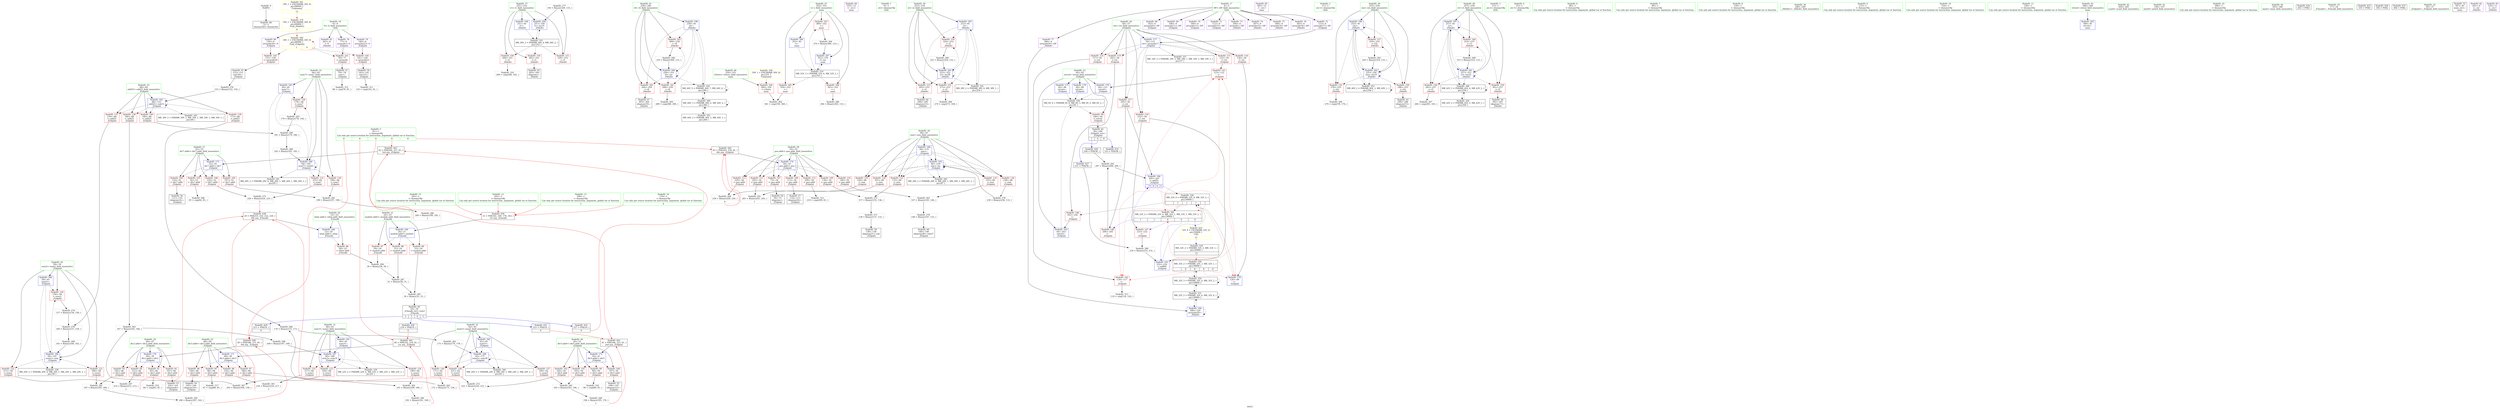digraph "SVFG" {
	label="SVFG";

	Node0x56145dee3b60 [shape=record,color=grey,label="{NodeID: 0\nNullPtr}"];
	Node0x56145dee3b60 -> Node0x56145defa470[style=solid];
	Node0x56145df41c90 [shape=record,color=black,label="{NodeID: 443\n42 = PHI(200, 227, 81, )\n3rd arg _Z2dpiiiii }"];
	Node0x56145df41c90 -> Node0x56145df01a50[style=solid];
	Node0x56145df0a080 [shape=record,color=grey,label="{NodeID: 277\n330 = Binary(329, 133, )\n}"];
	Node0x56145df0a080 -> Node0x56145defd560[style=solid];
	Node0x56145defcd40 [shape=record,color=blue,label="{NodeID: 194\n251\<--81\ni1\<--\n_Z4doItv\n}"];
	Node0x56145defcd40 -> Node0x56145df23e10[style=dashed];
	Node0x56145defa080 [shape=record,color=red,label="{NodeID: 111\n202\<--54\n\<--pos.addr\n_Z2dpiiiii\n}"];
	Node0x56145defa080 -> Node0x56145df0b580[style=solid];
	Node0x56145def8350 [shape=record,color=green,label="{NodeID: 28\n54\<--55\npos.addr\<--pos.addr_field_insensitive\n_Z2dpiiiii\n}"];
	Node0x56145def8350 -> Node0x56145def9d40[style=solid];
	Node0x56145def8350 -> Node0x56145def9e10[style=solid];
	Node0x56145def8350 -> Node0x56145def9ee0[style=solid];
	Node0x56145def8350 -> Node0x56145def9fb0[style=solid];
	Node0x56145def8350 -> Node0x56145defa080[style=solid];
	Node0x56145def8350 -> Node0x56145defa150[style=solid];
	Node0x56145def8350 -> Node0x56145defa220[style=solid];
	Node0x56145def8350 -> Node0x56145df01b20[style=solid];
	Node0x56145df0ca80 [shape=record,color=grey,label="{NodeID: 305\n289 = cmp(288, 290, )\n}"];
	Node0x56145deffeb0 [shape=record,color=red,label="{NodeID: 139\n173\<--68\n\<--add25\n_Z2dpiiiii\n}"];
	Node0x56145deffeb0 -> Node0x56145df0ab00[style=solid];
	Node0x56145defab20 [shape=record,color=black,label="{NodeID: 56\n111\<--110\nidxprom14\<--\n_Z2dpiiiii\n}"];
	Node0x56145df01570 [shape=record,color=red,label="{NodeID: 167\n369\<--352\n\<--i\nmain\n}"];
	Node0x56145df01570 -> Node0x56145df07cf0[style=solid];
	Node0x56145defc1e0 [shape=record,color=purple,label="{NodeID: 84\n355\<--13\n\<--.str.2\nmain\n}"];
	Node0x56145dee23d0 [shape=record,color=green,label="{NodeID: 1\n9\<--1\n.str\<--dummyObj\nGlob }"];
	Node0x56145df41e50 [shape=record,color=black,label="{NodeID: 444\n43 = PHI(203, 230, 81, )\n4th arg _Z2dpiiiii }"];
	Node0x56145df41e50 -> Node0x56145df01b20[style=solid];
	Node0x56145df269d0 [shape=record,color=yellow,style=double,label="{NodeID: 361\n34V_1 = ENCHI(MR_34V_0)\npts\{80000 \}\nFun[main]|{<s0>12}}"];
	Node0x56145df269d0:s0 -> Node0x56145df27210[style=dashed,color=red];
	Node0x56145df0a200 [shape=record,color=grey,label="{NodeID: 278\n239 = Binary(238, 133, )\n}"];
	Node0x56145df0a200 -> Node0x56145defcba0[style=solid];
	Node0x56145defce10 [shape=record,color=blue,label="{NodeID: 195\n253\<--81\ni2\<--\n_Z4doItv\n}"];
	Node0x56145defce10 -> Node0x56145df00940[style=dashed];
	Node0x56145defce10 -> Node0x56145df00a10[style=dashed];
	Node0x56145defce10 -> Node0x56145df00ae0[style=dashed];
	Node0x56145defce10 -> Node0x56145defd490[style=dashed];
	Node0x56145defce10 -> Node0x56145df24310[style=dashed];
	Node0x56145defa150 [shape=record,color=red,label="{NodeID: 112\n209\<--54\n\<--pos.addr\n_Z2dpiiiii\n}"];
	Node0x56145defa150 -> Node0x56145df0d500[style=solid];
	Node0x56145def8420 [shape=record,color=green,label="{NodeID: 29\n56\<--57\nret\<--ret_field_insensitive\n_Z2dpiiiii\n}"];
	Node0x56145def8420 -> Node0x56145defa2f0[style=solid];
	Node0x56145def8420 -> Node0x56145defa3c0[style=solid];
	Node0x56145def8420 -> Node0x56145defec00[style=solid];
	Node0x56145def8420 -> Node0x56145defecd0[style=solid];
	Node0x56145def8420 -> Node0x56145defeda0[style=solid];
	Node0x56145def8420 -> Node0x56145defee70[style=solid];
	Node0x56145def8420 -> Node0x56145df01d90[style=solid];
	Node0x56145df0cc00 [shape=record,color=grey,label="{NodeID: 306\n274 = cmp(273, 169, )\n}"];
	Node0x56145defff80 [shape=record,color=red,label="{NodeID: 140\n180\<--68\n\<--add25\n_Z2dpiiiii\n}"];
	Node0x56145defff80 -> Node0x56145df0b400[style=solid];
	Node0x56145defabf0 [shape=record,color=black,label="{NodeID: 57\n114\<--113\nidxprom16\<--\n_Z2dpiiiii\n}"];
	Node0x56145df01640 [shape=record,color=blue,label="{NodeID: 168\n22\<--20\nwhat.addr\<--what\n_Z3modii\n}"];
	Node0x56145df01640 -> Node0x56145defc380[style=dashed];
	Node0x56145defc2b0 [shape=record,color=purple,label="{NodeID: 85\n365\<--15\n\<--.str.3\nmain\n}"];
	Node0x56145def68d0 [shape=record,color=green,label="{NodeID: 2\n11\<--1\n.str.1\<--dummyObj\nGlob }"];
	Node0x56145df0a380 [shape=record,color=grey,label="{NodeID: 279\n148 = Binary(147, 133, )\n}"];
	Node0x56145df0a380 -> Node0x56145defae60[style=solid];
	Node0x56145defcee0 [shape=record,color=blue,label="{NodeID: 196\n255\<--81\ni2a\<--\n_Z4doItv\n}"];
	Node0x56145defcee0 -> Node0x56145df00bb0[style=dashed];
	Node0x56145defcee0 -> Node0x56145df00c80[style=dashed];
	Node0x56145defcee0 -> Node0x56145df00d50[style=dashed];
	Node0x56145defcee0 -> Node0x56145defcee0[style=dashed];
	Node0x56145defcee0 -> Node0x56145defd3c0[style=dashed];
	Node0x56145defcee0 -> Node0x56145df24810[style=dashed];
	Node0x56145defa220 [shape=record,color=red,label="{NodeID: 113\n229\<--54\n\<--pos.addr\n_Z2dpiiiii\n}"];
	Node0x56145defa220 -> Node0x56145defdef0[style=solid];
	Node0x56145def84f0 [shape=record,color=green,label="{NodeID: 30\n58\<--59\nnum2\<--num2_field_insensitive\n_Z2dpiiiii\n}"];
	Node0x56145def84f0 -> Node0x56145defef40[style=solid];
	Node0x56145def84f0 -> Node0x56145deff010[style=solid];
	Node0x56145def84f0 -> Node0x56145deff0e0[style=solid];
	Node0x56145def84f0 -> Node0x56145df02000[style=solid];
	Node0x56145def84f0 -> Node0x56145df024e0[style=solid];
	Node0x56145df0cd80 [shape=record,color=grey,label="{NodeID: 307\n284 = cmp(283, 183, )\n}"];
	Node0x56145df00050 [shape=record,color=red,label="{NodeID: 141\n78\<--77\n\<--arrayidx\n_Z2dpiiiii\n}"];
	Node0x56145df00050 -> Node0x56145defa710[style=solid];
	Node0x56145defacc0 [shape=record,color=black,label="{NodeID: 58\n139\<--138\nidxprom21\<--sub\n_Z2dpiiiii\n}"];
	Node0x56145df01710 [shape=record,color=blue,label="{NodeID: 169\n24\<--21\nmodulo.addr\<--modulo\n_Z3modii\n}"];
	Node0x56145df01710 -> Node0x56145defc450[style=dashed];
	Node0x56145df01710 -> Node0x56145defc520[style=dashed];
	Node0x56145df01710 -> Node0x56145defc5f0[style=dashed];
	Node0x56145defc380 [shape=record,color=red,label="{NodeID: 86\n28\<--22\n\<--what.addr\n_Z3modii\n}"];
	Node0x56145defc380 -> Node0x56145df0ba00[style=solid];
	Node0x56145def6960 [shape=record,color=green,label="{NodeID: 3\n13\<--1\n.str.2\<--dummyObj\nGlob }"];
	Node0x56145df0a500 [shape=record,color=grey,label="{NodeID: 280\n234 = Binary(233, 231, )\n}"];
	Node0x56145df0a500 -> Node0x56145df028f0[style=solid];
	Node0x56145defcfb0 [shape=record,color=blue,label="{NodeID: 197\n257\<--81\ni3\<--\n_Z4doItv\n}"];
	Node0x56145defcfb0 -> Node0x56145df00e20[style=dashed];
	Node0x56145defcfb0 -> Node0x56145df00ef0[style=dashed];
	Node0x56145defcfb0 -> Node0x56145df00fc0[style=dashed];
	Node0x56145defcfb0 -> Node0x56145defcfb0[style=dashed];
	Node0x56145defcfb0 -> Node0x56145defd2f0[style=dashed];
	Node0x56145defcfb0 -> Node0x56145df22f10[style=dashed];
	Node0x56145defa2f0 [shape=record,color=red,label="{NodeID: 114\n117\<--56\n\<--ret\n_Z2dpiiiii\n}"];
	Node0x56145defa2f0 -> Node0x56145df00120[style=solid];
	Node0x56145def85c0 [shape=record,color=green,label="{NodeID: 31\n60\<--61\nnum3\<--num3_field_insensitive\n_Z2dpiiiii\n}"];
	Node0x56145def85c0 -> Node0x56145deff1b0[style=solid];
	Node0x56145def85c0 -> Node0x56145deff280[style=solid];
	Node0x56145def85c0 -> Node0x56145deff350[style=solid];
	Node0x56145def85c0 -> Node0x56145df020d0[style=solid];
	Node0x56145def85c0 -> Node0x56145df025b0[style=solid];
	Node0x56145df0cf00 [shape=record,color=grey,label="{NodeID: 308\n93 = cmp(92, 81, )\n}"];
	Node0x56145df00120 [shape=record,color=red,label="{NodeID: 142\n118\<--117\n\<--\n_Z2dpiiiii\n}"];
	Node0x56145df00120 -> Node0x56145df0d680[style=solid];
	Node0x56145defad90 [shape=record,color=black,label="{NodeID: 59\n142\<--141\nconv23\<--\n_Z2dpiiiii\n}"];
	Node0x56145defad90 -> Node0x56145df0d380[style=solid];
	Node0x56145df1f310 [shape=record,color=black,label="{NodeID: 336\nMR_6V_4 = PHI(MR_6V_6, MR_6V_3, MR_6V_5, MR_6V_2, )\npts\{45 \}\n}"];
	Node0x56145df1f310 -> Node0x56145defc6c0[style=dashed];
	Node0x56145df017e0 [shape=record,color=blue,label="{NodeID: 170\n46\<--39\ndiv2.addr\<--div2\n_Z2dpiiiii\n}"];
	Node0x56145df017e0 -> Node0x56145defc790[style=dashed];
	Node0x56145df017e0 -> Node0x56145defc860[style=dashed];
	Node0x56145df017e0 -> Node0x56145defc930[style=dashed];
	Node0x56145df017e0 -> Node0x56145defca00[style=dashed];
	Node0x56145defc450 [shape=record,color=red,label="{NodeID: 87\n29\<--24\n\<--modulo.addr\n_Z3modii\n}"];
	Node0x56145defc450 -> Node0x56145df0ba00[style=solid];
	Node0x56145def69f0 [shape=record,color=green,label="{NodeID: 4\n15\<--1\n.str.3\<--dummyObj\nGlob }"];
	Node0x56145df0a680 [shape=record,color=grey,label="{NodeID: 281\n199 = Binary(197, 198, )\n}"];
	Node0x56145df0a680 -> Node0x56145df0ae00[style=solid];
	Node0x56145defd080 [shape=record,color=blue,label="{NodeID: 198\n259\<--81\ni4\<--\n_Z4doItv\n}"];
	Node0x56145defd080 -> Node0x56145df01090[style=dashed];
	Node0x56145defd080 -> Node0x56145df01160[style=dashed];
	Node0x56145defd080 -> Node0x56145df01230[style=dashed];
	Node0x56145defd080 -> Node0x56145defd220[style=dashed];
	Node0x56145defd080 -> Node0x56145df1d510[style=dashed];
	Node0x56145defa3c0 [shape=record,color=red,label="{NodeID: 115\n122\<--56\n\<--ret\n_Z2dpiiiii\n}"];
	Node0x56145defa3c0 -> Node0x56145df001f0[style=solid];
	Node0x56145def8690 [shape=record,color=green,label="{NodeID: 32\n62\<--63\nnum5\<--num5_field_insensitive\n_Z2dpiiiii\n}"];
	Node0x56145def8690 -> Node0x56145deff420[style=solid];
	Node0x56145def8690 -> Node0x56145deff4f0[style=solid];
	Node0x56145def8690 -> Node0x56145deff5c0[style=solid];
	Node0x56145def8690 -> Node0x56145df021a0[style=solid];
	Node0x56145def8690 -> Node0x56145df02680[style=solid];
	Node0x56145df0d080 [shape=record,color=grey,label="{NodeID: 309\n279 = cmp(278, 176, )\n}"];
	Node0x56145df001f0 [shape=record,color=red,label="{NodeID: 143\n123\<--122\n\<--\n_Z2dpiiiii\n}"];
	Node0x56145df001f0 -> Node0x56145df01e60[style=solid];
	Node0x56145defae60 [shape=record,color=black,label="{NodeID: 60\n149\<--148\nidxprom28\<--sub27\n_Z2dpiiiii\n}"];
	Node0x56145df1f810 [shape=record,color=black,label="{NodeID: 337\nMR_18V_2 = PHI(MR_18V_3, MR_18V_1, MR_18V_3, MR_18V_1, )\npts\{57 \}\n}"];
	Node0x56145df018b0 [shape=record,color=blue,label="{NodeID: 171\n48\<--40\ndiv3.addr\<--div3\n_Z2dpiiiii\n}"];
	Node0x56145df018b0 -> Node0x56145defcad0[style=dashed];
	Node0x56145df018b0 -> Node0x56145def9450[style=dashed];
	Node0x56145df018b0 -> Node0x56145def9520[style=dashed];
	Node0x56145df018b0 -> Node0x56145def95f0[style=dashed];
	Node0x56145defc520 [shape=record,color=red,label="{NodeID: 88\n31\<--24\n\<--modulo.addr\n_Z3modii\n}"];
	Node0x56145defc520 -> Node0x56145df0af80[style=solid];
	Node0x56145def7240 [shape=record,color=green,label="{NodeID: 5\n81\<--1\n\<--dummyObj\nCan only get source location for instruction, argument, global var or function.|{<s0>8|<s1>8|<s2>8|<s3>8|<s4>8}}"];
	Node0x56145def7240:s0 -> Node0x56145df417e0[style=solid,color=red];
	Node0x56145def7240:s1 -> Node0x56145df41970[style=solid,color=red];
	Node0x56145def7240:s2 -> Node0x56145df41b00[style=solid,color=red];
	Node0x56145def7240:s3 -> Node0x56145df41c90[style=solid,color=red];
	Node0x56145def7240:s4 -> Node0x56145df41e50[style=solid,color=red];
	Node0x56145df0a800 [shape=record,color=grey,label="{NodeID: 282\n175 = Binary(174, 176, )\n}"];
	Node0x56145df0a800 -> Node0x56145df02680[style=solid];
	Node0x56145defd150 [shape=record,color=blue,label="{NodeID: 199\n306\<--120\narrayidx20\<--\n_Z4doItv\n}"];
	Node0x56145defd150 -> Node0x56145defd150[style=dashed];
	Node0x56145defd150 -> Node0x56145df1da10[style=dashed];
	Node0x56145defec00 [shape=record,color=red,label="{NodeID: 116\n126\<--56\n\<--ret\n_Z2dpiiiii\n}"];
	Node0x56145defec00 -> Node0x56145df01f30[style=solid];
	Node0x56145def8760 [shape=record,color=green,label="{NodeID: 33\n64\<--65\nnum7\<--num7_field_insensitive\n_Z2dpiiiii\n}"];
	Node0x56145def8760 -> Node0x56145deff690[style=solid];
	Node0x56145def8760 -> Node0x56145deff760[style=solid];
	Node0x56145def8760 -> Node0x56145deff830[style=solid];
	Node0x56145def8760 -> Node0x56145df02270[style=solid];
	Node0x56145def8760 -> Node0x56145df02750[style=solid];
	Node0x56145df0d200 [shape=record,color=grey,label="{NodeID: 310\n269 = cmp(268, 162, )\n}"];
	Node0x56145df002c0 [shape=record,color=red,label="{NodeID: 144\n141\<--140\n\<--arrayidx22\n_Z2dpiiiii\n}"];
	Node0x56145df002c0 -> Node0x56145defad90[style=solid];
	Node0x56145defaf30 [shape=record,color=black,label="{NodeID: 61\n152\<--151\nconv30\<--\n_Z2dpiiiii\n}"];
	Node0x56145defaf30 -> Node0x56145defeaf0[style=solid];
	Node0x56145df1fd10 [shape=record,color=black,label="{NodeID: 338\nMR_20V_2 = PHI(MR_20V_4, MR_20V_1, MR_20V_1, MR_20V_1, )\npts\{59 \}\n}"];
	Node0x56145df01980 [shape=record,color=blue,label="{NodeID: 172\n50\<--41\ndiv5.addr\<--div5\n_Z2dpiiiii\n}"];
	Node0x56145df01980 -> Node0x56145def96c0[style=dashed];
	Node0x56145df01980 -> Node0x56145def9790[style=dashed];
	Node0x56145df01980 -> Node0x56145def9860[style=dashed];
	Node0x56145df01980 -> Node0x56145def9930[style=dashed];
	Node0x56145defc5f0 [shape=record,color=red,label="{NodeID: 89\n33\<--24\n\<--modulo.addr\n_Z3modii\n}"];
	Node0x56145defc5f0 -> Node0x56145df0ac80[style=solid];
	Node0x56145def72d0 [shape=record,color=green,label="{NodeID: 6\n96\<--1\n\<--dummyObj\nCan only get source location for instruction, argument, global var or function.}"];
	Node0x56145df0a980 [shape=record,color=grey,label="{NodeID: 283\n320 = Binary(319, 133, )\n}"];
	Node0x56145df0a980 -> Node0x56145defd3c0[style=solid];
	Node0x56145defd220 [shape=record,color=blue,label="{NodeID: 200\n259\<--310\ni4\<--inc\n_Z4doItv\n}"];
	Node0x56145defd220 -> Node0x56145df01090[style=dashed];
	Node0x56145defd220 -> Node0x56145df01160[style=dashed];
	Node0x56145defd220 -> Node0x56145df01230[style=dashed];
	Node0x56145defd220 -> Node0x56145defd220[style=dashed];
	Node0x56145defd220 -> Node0x56145df1d510[style=dashed];
	Node0x56145defecd0 [shape=record,color=red,label="{NodeID: 117\n205\<--56\n\<--ret\n_Z2dpiiiii\n}"];
	Node0x56145defecd0 -> Node0x56145df00460[style=solid];
	Node0x56145defecd0 -> Node0x56145df02820[style=solid];
	Node0x56145def8830 [shape=record,color=green,label="{NodeID: 34\n66\<--67\nsize\<--size_field_insensitive\n_Z2dpiiiii\n}"];
	Node0x56145def8830 -> Node0x56145deff900[style=solid];
	Node0x56145def8830 -> Node0x56145deff9d0[style=solid];
	Node0x56145def8830 -> Node0x56145deffaa0[style=solid];
	Node0x56145def8830 -> Node0x56145deffb70[style=solid];
	Node0x56145def8830 -> Node0x56145deffc40[style=solid];
	Node0x56145def8830 -> Node0x56145df02340[style=solid];
	Node0x56145def8830 -> Node0x56145defcba0[style=solid];
	Node0x56145df0d380 [shape=record,color=grey,label="{NodeID: 311\n143 = cmp(142, 81, )\n}"];
	Node0x56145df00390 [shape=record,color=red,label="{NodeID: 145\n151\<--150\n\<--arrayidx29\n_Z2dpiiiii\n}"];
	Node0x56145df00390 -> Node0x56145defaf30[style=solid];
	Node0x56145defb000 [shape=record,color=black,label="{NodeID: 62\n38\<--246\n_Z2dpiiiii_ret\<--\n_Z2dpiiiii\n|{<s0>1|<s1>6|<s2>8}}"];
	Node0x56145defb000:s0 -> Node0x56145df405d0[style=solid,color=blue];
	Node0x56145defb000:s1 -> Node0x56145df403e0[style=solid,color=blue];
	Node0x56145defb000:s2 -> Node0x56145df40bd0[style=solid,color=blue];
	Node0x56145df20210 [shape=record,color=black,label="{NodeID: 339\nMR_22V_2 = PHI(MR_22V_4, MR_22V_1, MR_22V_1, MR_22V_1, )\npts\{61 \}\n}"];
	Node0x56145df01a50 [shape=record,color=blue,label="{NodeID: 173\n52\<--42\ndiv7.addr\<--div7\n_Z2dpiiiii\n}"];
	Node0x56145df01a50 -> Node0x56145def9a00[style=dashed];
	Node0x56145df01a50 -> Node0x56145def9ad0[style=dashed];
	Node0x56145df01a50 -> Node0x56145def9ba0[style=dashed];
	Node0x56145df01a50 -> Node0x56145def9c70[style=dashed];
	Node0x56145defc6c0 [shape=record,color=red,label="{NodeID: 90\n246\<--44\n\<--retval\n_Z2dpiiiii\n}"];
	Node0x56145defc6c0 -> Node0x56145defb000[style=solid];
	Node0x56145def7360 [shape=record,color=green,label="{NodeID: 7\n99\<--1\n\<--dummyObj\nCan only get source location for instruction, argument, global var or function.}"];
	Node0x56145df0ab00 [shape=record,color=grey,label="{NodeID: 284\n174 = Binary(172, 173, )\n}"];
	Node0x56145df0ab00 -> Node0x56145df0a800[style=solid];
	Node0x56145defd2f0 [shape=record,color=blue,label="{NodeID: 201\n257\<--315\ni3\<--inc22\n_Z4doItv\n}"];
	Node0x56145defd2f0 -> Node0x56145df00e20[style=dashed];
	Node0x56145defd2f0 -> Node0x56145df00ef0[style=dashed];
	Node0x56145defd2f0 -> Node0x56145df00fc0[style=dashed];
	Node0x56145defd2f0 -> Node0x56145defcfb0[style=dashed];
	Node0x56145defd2f0 -> Node0x56145defd2f0[style=dashed];
	Node0x56145defd2f0 -> Node0x56145df22f10[style=dashed];
	Node0x56145defeda0 [shape=record,color=red,label="{NodeID: 118\n232\<--56\n\<--ret\n_Z2dpiiiii\n}"];
	Node0x56145defeda0 -> Node0x56145df00530[style=solid];
	Node0x56145defeda0 -> Node0x56145df028f0[style=solid];
	Node0x56145def8900 [shape=record,color=green,label="{NodeID: 35\n68\<--69\nadd25\<--add25_field_insensitive\n_Z2dpiiiii\n}"];
	Node0x56145def8900 -> Node0x56145deffd10[style=solid];
	Node0x56145def8900 -> Node0x56145deffde0[style=solid];
	Node0x56145def8900 -> Node0x56145deffeb0[style=solid];
	Node0x56145def8900 -> Node0x56145defff80[style=solid];
	Node0x56145def8900 -> Node0x56145df02410[style=solid];
	Node0x56145df0d500 [shape=record,color=grey,label="{NodeID: 312\n210 = cmp(209, 81, )\n}"];
	Node0x56145df00460 [shape=record,color=red,label="{NodeID: 146\n206\<--205\n\<--\n_Z2dpiiiii\n}"];
	Node0x56145df00460 -> Node0x56145df0b700[style=solid];
	Node0x56145defb0d0 [shape=record,color=black,label="{NodeID: 63\n293\<--292\nidxprom\<--\n_Z4doItv\n}"];
	Node0x56145df20710 [shape=record,color=black,label="{NodeID: 340\nMR_24V_2 = PHI(MR_24V_4, MR_24V_1, MR_24V_1, MR_24V_1, )\npts\{63 \}\n}"];
	Node0x56145df01b20 [shape=record,color=blue,label="{NodeID: 174\n54\<--43\npos.addr\<--pos\n_Z2dpiiiii\n}"];
	Node0x56145df01b20 -> Node0x56145def9d40[style=dashed];
	Node0x56145df01b20 -> Node0x56145def9e10[style=dashed];
	Node0x56145df01b20 -> Node0x56145def9ee0[style=dashed];
	Node0x56145df01b20 -> Node0x56145def9fb0[style=dashed];
	Node0x56145df01b20 -> Node0x56145defa080[style=dashed];
	Node0x56145df01b20 -> Node0x56145defa150[style=dashed];
	Node0x56145df01b20 -> Node0x56145defa220[style=dashed];
	Node0x56145defc790 [shape=record,color=red,label="{NodeID: 91\n83\<--46\n\<--div2.addr\n_Z2dpiiiii\n}"];
	Node0x56145defc790 -> Node0x56145df0d800[style=solid];
	Node0x56145def73f0 [shape=record,color=green,label="{NodeID: 8\n120\<--1\n\<--dummyObj\nCan only get source location for instruction, argument, global var or function.}"];
	Node0x56145df0ac80 [shape=record,color=grey,label="{NodeID: 285\n34 = Binary(32, 33, )\n}"];
	Node0x56145df0ac80 -> Node0x56145defa570[style=solid];
	Node0x56145defd3c0 [shape=record,color=blue,label="{NodeID: 202\n255\<--320\ni2a\<--inc25\n_Z4doItv\n}"];
	Node0x56145defd3c0 -> Node0x56145df00bb0[style=dashed];
	Node0x56145defd3c0 -> Node0x56145df00c80[style=dashed];
	Node0x56145defd3c0 -> Node0x56145df00d50[style=dashed];
	Node0x56145defd3c0 -> Node0x56145defcee0[style=dashed];
	Node0x56145defd3c0 -> Node0x56145defd3c0[style=dashed];
	Node0x56145defd3c0 -> Node0x56145df24810[style=dashed];
	Node0x56145defee70 [shape=record,color=red,label="{NodeID: 119\n242\<--56\n\<--ret\n_Z2dpiiiii\n}"];
	Node0x56145defee70 -> Node0x56145df00600[style=solid];
	Node0x56145def89d0 [shape=record,color=green,label="{NodeID: 36\n248\<--249\n_Z4doItv\<--_Z4doItv_field_insensitive\n}"];
	Node0x56145df0d680 [shape=record,color=grey,label="{NodeID: 313\n119 = cmp(118, 120, )\n}"];
	Node0x56145df00530 [shape=record,color=red,label="{NodeID: 147\n233\<--232\n\<--\n_Z2dpiiiii\n}"];
	Node0x56145df00530 -> Node0x56145df0a500[style=solid];
	Node0x56145defb1a0 [shape=record,color=black,label="{NodeID: 64\n296\<--295\nidxprom13\<--\n_Z4doItv\n}"];
	Node0x56145df20c10 [shape=record,color=black,label="{NodeID: 341\nMR_26V_2 = PHI(MR_26V_4, MR_26V_1, MR_26V_1, MR_26V_1, )\npts\{65 \}\n}"];
	Node0x56145df01bf0 [shape=record,color=blue,label="{NodeID: 175\n44\<--96\nretval\<--\n_Z2dpiiiii\n}"];
	Node0x56145df01bf0 -> Node0x56145df1f310[style=dashed];
	Node0x56145defc860 [shape=record,color=red,label="{NodeID: 92\n101\<--46\n\<--div2.addr\n_Z2dpiiiii\n}"];
	Node0x56145defc860 -> Node0x56145defa8b0[style=solid];
	Node0x56145def7480 [shape=record,color=green,label="{NodeID: 9\n133\<--1\n\<--dummyObj\nCan only get source location for instruction, argument, global var or function.}"];
	Node0x56145df0ae00 [shape=record,color=grey,label="{NodeID: 286\n200 = Binary(199, 183, )\n|{<s0>1}}"];
	Node0x56145df0ae00:s0 -> Node0x56145df41c90[style=solid,color=red];
	Node0x56145defd490 [shape=record,color=blue,label="{NodeID: 203\n253\<--325\ni2\<--inc28\n_Z4doItv\n}"];
	Node0x56145defd490 -> Node0x56145df00940[style=dashed];
	Node0x56145defd490 -> Node0x56145df00a10[style=dashed];
	Node0x56145defd490 -> Node0x56145df00ae0[style=dashed];
	Node0x56145defd490 -> Node0x56145defd490[style=dashed];
	Node0x56145defd490 -> Node0x56145df24310[style=dashed];
	Node0x56145defef40 [shape=record,color=red,label="{NodeID: 120\n156\<--58\n\<--num2\n_Z2dpiiiii\n}"];
	Node0x56145defef40 -> Node0x56145defe7f0[style=solid];
	Node0x56145def8ad0 [shape=record,color=green,label="{NodeID: 37\n251\<--252\ni1\<--i1_field_insensitive\n_Z4doItv\n}"];
	Node0x56145def8ad0 -> Node0x56145df006d0[style=solid];
	Node0x56145def8ad0 -> Node0x56145df007a0[style=solid];
	Node0x56145def8ad0 -> Node0x56145df00870[style=solid];
	Node0x56145def8ad0 -> Node0x56145defcd40[style=solid];
	Node0x56145def8ad0 -> Node0x56145defd560[style=solid];
	Node0x56145df0d800 [shape=record,color=grey,label="{NodeID: 314\n84 = cmp(83, 81, )\n}"];
	Node0x56145df00600 [shape=record,color=red,label="{NodeID: 148\n243\<--242\n\<--\n_Z2dpiiiii\n}"];
	Node0x56145df00600 -> Node0x56145defcc70[style=solid];
	Node0x56145defb270 [shape=record,color=black,label="{NodeID: 65\n299\<--298\nidxprom15\<--\n_Z4doItv\n}"];
	Node0x56145df2d870 [shape=record,color=yellow,style=double,label="{NodeID: 425\n32V_8 = CSCHI(MR_32V_2)\npts\{50000 \}\nCS[]|{<s0>12}}"];
	Node0x56145df2d870:s0 -> Node0x56145df19510[style=dashed,color=blue];
	Node0x56145df21110 [shape=record,color=black,label="{NodeID: 342\nMR_28V_2 = PHI(MR_28V_4, MR_28V_1, MR_28V_1, MR_28V_1, )\npts\{67 \}\n}"];
	Node0x56145df01cc0 [shape=record,color=blue,label="{NodeID: 176\n44\<--99\nretval\<--\n_Z2dpiiiii\n}"];
	Node0x56145df01cc0 -> Node0x56145df1f310[style=dashed];
	Node0x56145defc930 [shape=record,color=red,label="{NodeID: 93\n185\<--46\n\<--div2.addr\n_Z2dpiiiii\n}"];
	Node0x56145defc930 -> Node0x56145df07870[style=solid];
	Node0x56145def7510 [shape=record,color=green,label="{NodeID: 10\n154\<--1\n\<--dummyObj\nCan only get source location for instruction, argument, global var or function.}"];
	Node0x56145df27210 [shape=record,color=yellow,style=double,label="{NodeID: 370\n34V_1 = ENCHI(MR_34V_0)\npts\{80000 \}\nFun[_Z4doItv]|{<s0>8}}"];
	Node0x56145df27210:s0 -> Node0x56145df02ad0[style=dashed,color=red];
	Node0x56145df0af80 [shape=record,color=grey,label="{NodeID: 287\n32 = Binary(30, 31, )\n}"];
	Node0x56145df0af80 -> Node0x56145df0ac80[style=solid];
	Node0x56145defd560 [shape=record,color=blue,label="{NodeID: 204\n251\<--330\ni1\<--inc31\n_Z4doItv\n}"];
	Node0x56145defd560 -> Node0x56145df23e10[style=dashed];
	Node0x56145deff010 [shape=record,color=red,label="{NodeID: 121\n186\<--58\n\<--num2\n_Z2dpiiiii\n}"];
	Node0x56145deff010 -> Node0x56145df07870[style=solid];
	Node0x56145def8ba0 [shape=record,color=green,label="{NodeID: 38\n253\<--254\ni2\<--i2_field_insensitive\n_Z4doItv\n}"];
	Node0x56145def8ba0 -> Node0x56145df00940[style=solid];
	Node0x56145def8ba0 -> Node0x56145df00a10[style=solid];
	Node0x56145def8ba0 -> Node0x56145df00ae0[style=solid];
	Node0x56145def8ba0 -> Node0x56145defce10[style=solid];
	Node0x56145def8ba0 -> Node0x56145defd490[style=solid];
	Node0x56145df0d980 [shape=record,color=grey,label="{NodeID: 315\n80 = cmp(79, 81, )\n}"];
	Node0x56145df006d0 [shape=record,color=red,label="{NodeID: 149\n268\<--251\n\<--i1\n_Z4doItv\n}"];
	Node0x56145df006d0 -> Node0x56145df0d200[style=solid];
	Node0x56145defb340 [shape=record,color=black,label="{NodeID: 66\n302\<--301\nidxprom17\<--\n_Z4doItv\n}"];
	Node0x56145df21610 [shape=record,color=black,label="{NodeID: 343\nMR_30V_2 = PHI(MR_30V_3, MR_30V_1, MR_30V_1, MR_30V_1, )\npts\{69 \}\n}"];
	Node0x56145df076f0 [shape=record,color=grey,label="{NodeID: 260\n325 = Binary(324, 133, )\n}"];
	Node0x56145df076f0 -> Node0x56145defd490[style=solid];
	Node0x56145df01d90 [shape=record,color=blue,label="{NodeID: 177\n56\<--115\nret\<--arrayidx17\n_Z2dpiiiii\n}"];
	Node0x56145df01d90 -> Node0x56145defa2f0[style=dashed];
	Node0x56145df01d90 -> Node0x56145defa3c0[style=dashed];
	Node0x56145df01d90 -> Node0x56145defec00[style=dashed];
	Node0x56145df01d90 -> Node0x56145defecd0[style=dashed];
	Node0x56145df01d90 -> Node0x56145defeda0[style=dashed];
	Node0x56145df01d90 -> Node0x56145defee70[style=dashed];
	Node0x56145df01d90 -> Node0x56145df1f810[style=dashed];
	Node0x56145defca00 [shape=record,color=red,label="{NodeID: 94\n212\<--46\n\<--div2.addr\n_Z2dpiiiii\n}"];
	Node0x56145defca00 -> Node0x56145df0be80[style=solid];
	Node0x56145def75a0 [shape=record,color=green,label="{NodeID: 11\n158\<--1\n\<--dummyObj\nCan only get source location for instruction, argument, global var or function.}"];
	Node0x56145df0b100 [shape=record,color=grey,label="{NodeID: 288\n364 = Binary(363, 133, )\n}"];
	Node0x56145defd630 [shape=record,color=blue,label="{NodeID: 205\n348\<--81\nretval\<--\nmain\n}"];
	Node0x56145deff0e0 [shape=record,color=red,label="{NodeID: 122\n213\<--58\n\<--num2\n_Z2dpiiiii\n}"];
	Node0x56145deff0e0 -> Node0x56145df0be80[style=solid];
	Node0x56145def8c70 [shape=record,color=green,label="{NodeID: 39\n255\<--256\ni2a\<--i2a_field_insensitive\n_Z4doItv\n}"];
	Node0x56145def8c70 -> Node0x56145df00bb0[style=solid];
	Node0x56145def8c70 -> Node0x56145df00c80[style=solid];
	Node0x56145def8c70 -> Node0x56145df00d50[style=solid];
	Node0x56145def8c70 -> Node0x56145defcee0[style=solid];
	Node0x56145def8c70 -> Node0x56145defd3c0[style=solid];
	Node0x56145df0db00 [shape=record,color=grey,label="{NodeID: 316\n90 = cmp(89, 81, )\n}"];
	Node0x56145df007a0 [shape=record,color=red,label="{NodeID: 150\n292\<--251\n\<--i1\n_Z4doItv\n}"];
	Node0x56145df007a0 -> Node0x56145defb0d0[style=solid];
	Node0x56145defb410 [shape=record,color=black,label="{NodeID: 67\n305\<--304\nidxprom19\<--\n_Z4doItv\n}"];
	Node0x56145df403e0 [shape=record,color=black,label="{NodeID: 427\n231 = PHI(38, )\n}"];
	Node0x56145df403e0 -> Node0x56145df0a500[style=solid];
	Node0x56145df21b10 [shape=record,color=black,label="{NodeID: 344\nMR_32V_2 = PHI(MR_32V_4, MR_32V_1, MR_32V_1, MR_32V_1, )\npts\{50000 \}\n|{<s0>1|<s1>1|<s2>6|<s3>6|<s4>8}}"];
	Node0x56145df21b10:s0 -> Node0x56145df00460[style=dashed,color=blue];
	Node0x56145df21b10:s1 -> Node0x56145df02820[style=dashed,color=blue];
	Node0x56145df21b10:s2 -> Node0x56145df00530[style=dashed,color=blue];
	Node0x56145df21b10:s3 -> Node0x56145df028f0[style=dashed,color=blue];
	Node0x56145df21b10:s4 -> Node0x56145df2d870[style=dashed,color=blue];
	Node0x56145df07870 [shape=record,color=grey,label="{NodeID: 261\n187 = Binary(185, 186, )\n}"];
	Node0x56145df07870 -> Node0x56145df0bb80[style=solid];
	Node0x56145df01e60 [shape=record,color=blue,label="{NodeID: 178\n44\<--123\nretval\<--\n_Z2dpiiiii\n}"];
	Node0x56145df01e60 -> Node0x56145df1f310[style=dashed];
	Node0x56145defcad0 [shape=record,color=red,label="{NodeID: 95\n86\<--48\n\<--div3.addr\n_Z2dpiiiii\n}"];
	Node0x56145defcad0 -> Node0x56145df0dc80[style=solid];
	Node0x56145def7630 [shape=record,color=green,label="{NodeID: 12\n162\<--1\n\<--dummyObj\nCan only get source location for instruction, argument, global var or function.|{<s0>2}}"];
	Node0x56145def7630:s0 -> Node0x56145df414c0[style=solid,color=red];
	Node0x56145df0b280 [shape=record,color=grey,label="{NodeID: 289\n182 = Binary(181, 183, )\n}"];
	Node0x56145df0b280 -> Node0x56145df02750[style=solid];
	Node0x56145defd700 [shape=record,color=blue,label="{NodeID: 206\n352\<--81\ni\<--\nmain\n}"];
	Node0x56145defd700 -> Node0x56145df19a10[style=dashed];
	Node0x56145deff1b0 [shape=record,color=red,label="{NodeID: 123\n164\<--60\n\<--num3\n_Z2dpiiiii\n}"];
	Node0x56145deff1b0 -> Node0x56145defdd70[style=solid];
	Node0x56145def8d40 [shape=record,color=green,label="{NodeID: 40\n257\<--258\ni3\<--i3_field_insensitive\n_Z4doItv\n}"];
	Node0x56145def8d40 -> Node0x56145df00e20[style=solid];
	Node0x56145def8d40 -> Node0x56145df00ef0[style=solid];
	Node0x56145def8d40 -> Node0x56145df00fc0[style=solid];
	Node0x56145def8d40 -> Node0x56145defcfb0[style=solid];
	Node0x56145def8d40 -> Node0x56145defd2f0[style=solid];
	Node0x56145df0dc80 [shape=record,color=grey,label="{NodeID: 317\n87 = cmp(86, 81, )\n}"];
	Node0x56145df00870 [shape=record,color=red,label="{NodeID: 151\n329\<--251\n\<--i1\n_Z4doItv\n}"];
	Node0x56145df00870 -> Node0x56145df0a080[style=solid];
	Node0x56145defb4e0 [shape=record,color=purple,label="{NodeID: 68\n103\<--4\narrayidx9\<--DP\n_Z2dpiiiii\n}"];
	Node0x56145df405d0 [shape=record,color=black,label="{NodeID: 428\n204 = PHI(38, )\n}"];
	Node0x56145df405d0 -> Node0x56145df0b700[style=solid];
	Node0x56145df079f0 [shape=record,color=grey,label="{NodeID: 262\n172 = Binary(171, 158, )\n}"];
	Node0x56145df079f0 -> Node0x56145df0ab00[style=solid];
	Node0x56145df01f30 [shape=record,color=blue,label="{NodeID: 179\n126\<--99\n\<--\n_Z2dpiiiii\n}"];
	Node0x56145df01f30 -> Node0x56145df1c520[style=dashed];
	Node0x56145def9450 [shape=record,color=red,label="{NodeID: 96\n104\<--48\n\<--div3.addr\n_Z2dpiiiii\n}"];
	Node0x56145def9450 -> Node0x56145defa980[style=solid];
	Node0x56145def76c0 [shape=record,color=green,label="{NodeID: 13\n169\<--1\n\<--dummyObj\nCan only get source location for instruction, argument, global var or function.|{<s0>3}}"];
	Node0x56145def76c0:s0 -> Node0x56145df414c0[style=solid,color=red];
	Node0x56145df0b400 [shape=record,color=grey,label="{NodeID: 290\n181 = Binary(179, 180, )\n}"];
	Node0x56145df0b400 -> Node0x56145df0b280[style=solid];
	Node0x56145defd7d0 [shape=record,color=blue,label="{NodeID: 207\n352\<--370\ni\<--inc\nmain\n}"];
	Node0x56145defd7d0 -> Node0x56145df19a10[style=dashed];
	Node0x56145deff280 [shape=record,color=red,label="{NodeID: 124\n190\<--60\n\<--num3\n_Z2dpiiiii\n}"];
	Node0x56145deff280 -> Node0x56145df0c600[style=solid];
	Node0x56145def8e10 [shape=record,color=green,label="{NodeID: 41\n259\<--260\ni4\<--i4_field_insensitive\n_Z4doItv\n}"];
	Node0x56145def8e10 -> Node0x56145df01090[style=solid];
	Node0x56145def8e10 -> Node0x56145df01160[style=solid];
	Node0x56145def8e10 -> Node0x56145df01230[style=solid];
	Node0x56145def8e10 -> Node0x56145defd080[style=solid];
	Node0x56145def8e10 -> Node0x56145defd220[style=solid];
	Node0x56145df19510 [shape=record,color=black,label="{NodeID: 318\nMR_32V_2 = PHI(MR_32V_3, MR_32V_1, )\npts\{50000 \}\n|{<s0>12}}"];
	Node0x56145df19510:s0 -> Node0x56145df25710[style=dashed,color=red];
	Node0x56145df00940 [shape=record,color=red,label="{NodeID: 152\n273\<--253\n\<--i2\n_Z4doItv\n}"];
	Node0x56145df00940 -> Node0x56145df0cc00[style=solid];
	Node0x56145defb5b0 [shape=record,color=purple,label="{NodeID: 69\n106\<--4\narrayidx11\<--DP\n_Z2dpiiiii\n}"];
	Node0x56145df406d0 [shape=record,color=black,label="{NodeID: 429\n215 = PHI(19, )\n|{<s0>6}}"];
	Node0x56145df406d0:s0 -> Node0x56145df417e0[style=solid,color=red];
	Node0x56145df07b70 [shape=record,color=grey,label="{NodeID: 263\n147 = Binary(145, 146, )\n}"];
	Node0x56145df07b70 -> Node0x56145df0a380[style=solid];
	Node0x56145df02000 [shape=record,color=blue,label="{NodeID: 180\n58\<--81\nnum2\<--\n_Z2dpiiiii\n}"];
	Node0x56145df02000 -> Node0x56145defef40[style=dashed];
	Node0x56145df02000 -> Node0x56145df024e0[style=dashed];
	Node0x56145df02000 -> Node0x56145df1fd10[style=dashed];
	Node0x56145def9520 [shape=record,color=red,label="{NodeID: 97\n189\<--48\n\<--div3.addr\n_Z2dpiiiii\n}"];
	Node0x56145def9520 -> Node0x56145df0c600[style=solid];
	Node0x56145def7750 [shape=record,color=green,label="{NodeID: 14\n176\<--1\n\<--dummyObj\nCan only get source location for instruction, argument, global var or function.|{<s0>4}}"];
	Node0x56145def7750:s0 -> Node0x56145df414c0[style=solid,color=red];
	Node0x56145df0b580 [shape=record,color=grey,label="{NodeID: 291\n203 = Binary(201, 202, )\n|{<s0>1}}"];
	Node0x56145df0b580:s0 -> Node0x56145df41e50[style=solid,color=red];
	Node0x56145deff350 [shape=record,color=red,label="{NodeID: 125\n217\<--60\n\<--num3\n_Z2dpiiiii\n}"];
	Node0x56145deff350 -> Node0x56145df0c480[style=solid];
	Node0x56145def8ee0 [shape=record,color=green,label="{NodeID: 42\n264\<--265\nscanf\<--scanf_field_insensitive\n}"];
	Node0x56145df19a10 [shape=record,color=black,label="{NodeID: 319\nMR_52V_3 = PHI(MR_52V_4, MR_52V_2, )\npts\{353 \}\n}"];
	Node0x56145df19a10 -> Node0x56145df013d0[style=dashed];
	Node0x56145df19a10 -> Node0x56145df014a0[style=dashed];
	Node0x56145df19a10 -> Node0x56145df01570[style=dashed];
	Node0x56145df19a10 -> Node0x56145defd7d0[style=dashed];
	Node0x56145df00a10 [shape=record,color=red,label="{NodeID: 153\n295\<--253\n\<--i2\n_Z4doItv\n}"];
	Node0x56145df00a10 -> Node0x56145defb1a0[style=solid];
	Node0x56145defb680 [shape=record,color=purple,label="{NodeID: 70\n109\<--4\narrayidx13\<--DP\n_Z2dpiiiii\n}"];
	Node0x56145df40810 [shape=record,color=black,label="{NodeID: 430\n219 = PHI(19, )\n|{<s0>6}}"];
	Node0x56145df40810:s0 -> Node0x56145df41970[style=solid,color=red];
	Node0x56145df07cf0 [shape=record,color=grey,label="{NodeID: 264\n370 = Binary(369, 133, )\n}"];
	Node0x56145df07cf0 -> Node0x56145defd7d0[style=solid];
	Node0x56145df020d0 [shape=record,color=blue,label="{NodeID: 181\n60\<--81\nnum3\<--\n_Z2dpiiiii\n}"];
	Node0x56145df020d0 -> Node0x56145deff1b0[style=dashed];
	Node0x56145df020d0 -> Node0x56145df025b0[style=dashed];
	Node0x56145df020d0 -> Node0x56145df20210[style=dashed];
	Node0x56145def95f0 [shape=record,color=red,label="{NodeID: 98\n216\<--48\n\<--div3.addr\n_Z2dpiiiii\n}"];
	Node0x56145def95f0 -> Node0x56145df0c480[style=solid];
	Node0x56145def77e0 [shape=record,color=green,label="{NodeID: 15\n183\<--1\n\<--dummyObj\nCan only get source location for instruction, argument, global var or function.|{<s0>5}}"];
	Node0x56145def77e0:s0 -> Node0x56145df414c0[style=solid,color=red];
	Node0x56145df0b700 [shape=record,color=grey,label="{NodeID: 292\n207 = Binary(206, 204, )\n}"];
	Node0x56145df0b700 -> Node0x56145df02820[style=solid];
	Node0x56145deff420 [shape=record,color=red,label="{NodeID: 126\n171\<--62\n\<--num5\n_Z2dpiiiii\n}"];
	Node0x56145deff420 -> Node0x56145df079f0[style=solid];
	Node0x56145def8fe0 [shape=record,color=green,label="{NodeID: 43\n336\<--337\nprintf\<--printf_field_insensitive\n}"];
	Node0x56145df00ae0 [shape=record,color=red,label="{NodeID: 154\n324\<--253\n\<--i2\n_Z4doItv\n}"];
	Node0x56145df00ae0 -> Node0x56145df076f0[style=solid];
	Node0x56145defb750 [shape=record,color=purple,label="{NodeID: 71\n112\<--4\narrayidx15\<--DP\n_Z2dpiiiii\n}"];
	Node0x56145df40950 [shape=record,color=black,label="{NodeID: 431\n223 = PHI(19, )\n|{<s0>6}}"];
	Node0x56145df40950:s0 -> Node0x56145df41b00[style=solid,color=red];
	Node0x56145df22f10 [shape=record,color=black,label="{NodeID: 348\nMR_42V_3 = PHI(MR_42V_4, MR_42V_2, )\npts\{258 \}\n}"];
	Node0x56145df22f10 -> Node0x56145defcfb0[style=dashed];
	Node0x56145df22f10 -> Node0x56145df22f10[style=dashed];
	Node0x56145df22f10 -> Node0x56145df24d10[style=dashed];
	Node0x56145df07e70 [shape=record,color=grey,label="{NodeID: 265\n195 = Binary(193, 194, )\n}"];
	Node0x56145df07e70 -> Node0x56145defdbf0[style=solid];
	Node0x56145df021a0 [shape=record,color=blue,label="{NodeID: 182\n62\<--81\nnum5\<--\n_Z2dpiiiii\n}"];
	Node0x56145df021a0 -> Node0x56145deff420[style=dashed];
	Node0x56145df021a0 -> Node0x56145df02680[style=dashed];
	Node0x56145df021a0 -> Node0x56145df20710[style=dashed];
	Node0x56145def96c0 [shape=record,color=red,label="{NodeID: 99\n89\<--50\n\<--div5.addr\n_Z2dpiiiii\n}"];
	Node0x56145def96c0 -> Node0x56145df0db00[style=solid];
	Node0x56145def78a0 [shape=record,color=green,label="{NodeID: 16\n290\<--1\n\<--dummyObj\nCan only get source location for instruction, argument, global var or function.}"];
	Node0x56145df0b880 [shape=record,color=grey,label="{NodeID: 293\n179 = Binary(178, 158, )\n}"];
	Node0x56145df0b880 -> Node0x56145df0b400[style=solid];
	Node0x56145deff4f0 [shape=record,color=red,label="{NodeID: 127\n194\<--62\n\<--num5\n_Z2dpiiiii\n}"];
	Node0x56145deff4f0 -> Node0x56145df07e70[style=solid];
	Node0x56145def90e0 [shape=record,color=green,label="{NodeID: 44\n345\<--346\nmain\<--main_field_insensitive\n}"];
	Node0x56145df00bb0 [shape=record,color=red,label="{NodeID: 155\n278\<--255\n\<--i2a\n_Z4doItv\n}"];
	Node0x56145df00bb0 -> Node0x56145df0d080[style=solid];
	Node0x56145defb820 [shape=record,color=purple,label="{NodeID: 72\n115\<--4\narrayidx17\<--DP\n_Z2dpiiiii\n}"];
	Node0x56145defb820 -> Node0x56145df01d90[style=solid];
	Node0x56145df40a90 [shape=record,color=black,label="{NodeID: 432\n227 = PHI(19, )\n|{<s0>6}}"];
	Node0x56145df40a90:s0 -> Node0x56145df41c90[style=solid,color=red];
	Node0x56145df23410 [shape=record,color=black,label="{NodeID: 349\nMR_44V_3 = PHI(MR_44V_4, MR_44V_2, )\npts\{260 \}\n}"];
	Node0x56145df23410 -> Node0x56145df1d510[style=dashed];
	Node0x56145df23410 -> Node0x56145df23410[style=dashed];
	Node0x56145df23410 -> Node0x56145df25210[style=dashed];
	Node0x56145defdbf0 [shape=record,color=grey,label="{NodeID: 266\n196 = Binary(195, 176, )\n|{<s0>1}}"];
	Node0x56145defdbf0:s0 -> Node0x56145df41b00[style=solid,color=red];
	Node0x56145df02270 [shape=record,color=blue,label="{NodeID: 183\n64\<--81\nnum7\<--\n_Z2dpiiiii\n}"];
	Node0x56145df02270 -> Node0x56145deff690[style=dashed];
	Node0x56145df02270 -> Node0x56145df02750[style=dashed];
	Node0x56145df02270 -> Node0x56145df20c10[style=dashed];
	Node0x56145def9790 [shape=record,color=red,label="{NodeID: 100\n107\<--50\n\<--div5.addr\n_Z2dpiiiii\n}"];
	Node0x56145def9790 -> Node0x56145defaa50[style=solid];
	Node0x56145def79a0 [shape=record,color=green,label="{NodeID: 17\n4\<--5\nDP\<--DP_field_insensitive\nGlob }"];
	Node0x56145def79a0 -> Node0x56145defb4e0[style=solid];
	Node0x56145def79a0 -> Node0x56145defb5b0[style=solid];
	Node0x56145def79a0 -> Node0x56145defb680[style=solid];
	Node0x56145def79a0 -> Node0x56145defb750[style=solid];
	Node0x56145def79a0 -> Node0x56145defb820[style=solid];
	Node0x56145def79a0 -> Node0x56145defb8f0[style=solid];
	Node0x56145def79a0 -> Node0x56145defb9c0[style=solid];
	Node0x56145def79a0 -> Node0x56145defba90[style=solid];
	Node0x56145def79a0 -> Node0x56145defbb60[style=solid];
	Node0x56145def79a0 -> Node0x56145defbc30[style=solid];
	Node0x56145df0ba00 [shape=record,color=grey,label="{NodeID: 294\n30 = Binary(28, 29, )\n}"];
	Node0x56145df0ba00 -> Node0x56145df0af80[style=solid];
	Node0x56145deff5c0 [shape=record,color=red,label="{NodeID: 128\n221\<--62\n\<--num5\n_Z2dpiiiii\n}"];
	Node0x56145deff5c0 -> Node0x56145defe4f0[style=solid];
	Node0x56145def91e0 [shape=record,color=green,label="{NodeID: 45\n348\<--349\nretval\<--retval_field_insensitive\nmain\n}"];
	Node0x56145def91e0 -> Node0x56145defd630[style=solid];
	Node0x56145df00c80 [shape=record,color=red,label="{NodeID: 156\n298\<--255\n\<--i2a\n_Z4doItv\n}"];
	Node0x56145df00c80 -> Node0x56145defb270[style=solid];
	Node0x56145defb8f0 [shape=record,color=purple,label="{NodeID: 73\n294\<--4\narrayidx\<--DP\n_Z4doItv\n}"];
	Node0x56145df40bd0 [shape=record,color=black,label="{NodeID: 433\n333 = PHI(38, )\n}"];
	Node0x56145df23910 [shape=record,color=black,label="{NodeID: 350\nMR_32V_3 = PHI(MR_32V_4, MR_32V_2, )\npts\{50000 \}\n}"];
	Node0x56145df23910 -> Node0x56145df1da10[style=dashed];
	Node0x56145df23910 -> Node0x56145df23910[style=dashed];
	Node0x56145df23910 -> Node0x56145df25710[style=dashed];
	Node0x56145defdd70 [shape=record,color=grey,label="{NodeID: 267\n165 = Binary(164, 158, )\n}"];
	Node0x56145defdd70 -> Node0x56145df0c780[style=solid];
	Node0x56145df02340 [shape=record,color=blue,label="{NodeID: 184\n66\<--133\nsize\<--\n_Z2dpiiiii\n}"];
	Node0x56145df02340 -> Node0x56145deff900[style=dashed];
	Node0x56145df02340 -> Node0x56145deff9d0[style=dashed];
	Node0x56145df02340 -> Node0x56145deffaa0[style=dashed];
	Node0x56145df02340 -> Node0x56145deffb70[style=dashed];
	Node0x56145df02340 -> Node0x56145deffc40[style=dashed];
	Node0x56145df02340 -> Node0x56145defcba0[style=dashed];
	Node0x56145df02340 -> Node0x56145df21110[style=dashed];
	Node0x56145def9860 [shape=record,color=red,label="{NodeID: 101\n193\<--50\n\<--div5.addr\n_Z2dpiiiii\n}"];
	Node0x56145def9860 -> Node0x56145df07e70[style=solid];
	Node0x56145def7aa0 [shape=record,color=green,label="{NodeID: 18\n6\<--8\nS\<--S_field_insensitive\nGlob }"];
	Node0x56145def7aa0 -> Node0x56145defbd00[style=solid];
	Node0x56145def7aa0 -> Node0x56145defbdd0[style=solid];
	Node0x56145def7aa0 -> Node0x56145defbea0[style=solid];
	Node0x56145def7aa0 -> Node0x56145defbf70[style=solid];
	Node0x56145df0bb80 [shape=record,color=grey,label="{NodeID: 295\n188 = Binary(187, 162, )\n|{<s0>1}}"];
	Node0x56145df0bb80:s0 -> Node0x56145df417e0[style=solid,color=red];
	Node0x56145deff690 [shape=record,color=red,label="{NodeID: 129\n178\<--64\n\<--num7\n_Z2dpiiiii\n}"];
	Node0x56145deff690 -> Node0x56145df0b880[style=solid];
	Node0x56145def92b0 [shape=record,color=green,label="{NodeID: 46\n350\<--351\nnTests\<--nTests_field_insensitive\nmain\n}"];
	Node0x56145def92b0 -> Node0x56145df01300[style=solid];
	Node0x56145df00d50 [shape=record,color=red,label="{NodeID: 157\n319\<--255\n\<--i2a\n_Z4doItv\n}"];
	Node0x56145df00d50 -> Node0x56145df0a980[style=solid];
	Node0x56145defb9c0 [shape=record,color=purple,label="{NodeID: 74\n297\<--4\narrayidx14\<--DP\n_Z4doItv\n}"];
	Node0x56145df40d10 [shape=record,color=black,label="{NodeID: 434\n263 = PHI()\n}"];
	Node0x56145df23e10 [shape=record,color=black,label="{NodeID: 351\nMR_36V_3 = PHI(MR_36V_4, MR_36V_2, )\npts\{252 \}\n}"];
	Node0x56145df23e10 -> Node0x56145df006d0[style=dashed];
	Node0x56145df23e10 -> Node0x56145df007a0[style=dashed];
	Node0x56145df23e10 -> Node0x56145df00870[style=dashed];
	Node0x56145df23e10 -> Node0x56145defd560[style=dashed];
	Node0x56145defdef0 [shape=record,color=grey,label="{NodeID: 268\n230 = Binary(228, 229, )\n|{<s0>6}}"];
	Node0x56145defdef0:s0 -> Node0x56145df41e50[style=solid,color=red];
	Node0x56145df02410 [shape=record,color=blue,label="{NodeID: 185\n68\<--153\nadd25\<--sub31\n_Z2dpiiiii\n}"];
	Node0x56145df02410 -> Node0x56145deffd10[style=dashed];
	Node0x56145df02410 -> Node0x56145deffde0[style=dashed];
	Node0x56145df02410 -> Node0x56145deffeb0[style=dashed];
	Node0x56145df02410 -> Node0x56145defff80[style=dashed];
	Node0x56145df02410 -> Node0x56145df02410[style=dashed];
	Node0x56145df02410 -> Node0x56145df21610[style=dashed];
	Node0x56145def9930 [shape=record,color=red,label="{NodeID: 102\n220\<--50\n\<--div5.addr\n_Z2dpiiiii\n}"];
	Node0x56145def9930 -> Node0x56145defe4f0[style=solid];
	Node0x56145def7ba0 [shape=record,color=green,label="{NodeID: 19\n17\<--18\n_Z3modii\<--_Z3modii_field_insensitive\n}"];
	Node0x56145df0bd00 [shape=record,color=grey,label="{NodeID: 296\n310 = Binary(309, 133, )\n}"];
	Node0x56145df0bd00 -> Node0x56145defd220[style=solid];
	Node0x56145deff760 [shape=record,color=red,label="{NodeID: 130\n198\<--64\n\<--num7\n_Z2dpiiiii\n}"];
	Node0x56145deff760 -> Node0x56145df0a680[style=solid];
	Node0x56145def9380 [shape=record,color=green,label="{NodeID: 47\n352\<--353\ni\<--i_field_insensitive\nmain\n}"];
	Node0x56145def9380 -> Node0x56145df013d0[style=solid];
	Node0x56145def9380 -> Node0x56145df014a0[style=solid];
	Node0x56145def9380 -> Node0x56145df01570[style=solid];
	Node0x56145def9380 -> Node0x56145defd700[style=solid];
	Node0x56145def9380 -> Node0x56145defd7d0[style=solid];
	Node0x56145df00e20 [shape=record,color=red,label="{NodeID: 158\n283\<--257\n\<--i3\n_Z4doItv\n}"];
	Node0x56145df00e20 -> Node0x56145df0cd80[style=solid];
	Node0x56145defba90 [shape=record,color=purple,label="{NodeID: 75\n300\<--4\narrayidx16\<--DP\n_Z4doItv\n}"];
	Node0x56145df40de0 [shape=record,color=black,label="{NodeID: 435\n335 = PHI()\n}"];
	Node0x56145df24310 [shape=record,color=black,label="{NodeID: 352\nMR_38V_2 = PHI(MR_38V_4, MR_38V_1, )\npts\{254 \}\n}"];
	Node0x56145df24310 -> Node0x56145defce10[style=dashed];
	Node0x56145defe070 [shape=record,color=grey,label="{NodeID: 269\n161 = Binary(160, 162, )\n}"];
	Node0x56145defe070 -> Node0x56145df024e0[style=solid];
	Node0x56145df024e0 [shape=record,color=blue,label="{NodeID: 186\n58\<--161\nnum2\<--rem\n_Z2dpiiiii\n}"];
	Node0x56145df024e0 -> Node0x56145defef40[style=dashed];
	Node0x56145df024e0 -> Node0x56145deff010[style=dashed];
	Node0x56145df024e0 -> Node0x56145deff0e0[style=dashed];
	Node0x56145df024e0 -> Node0x56145df024e0[style=dashed];
	Node0x56145df024e0 -> Node0x56145df1fd10[style=dashed];
	Node0x56145def9a00 [shape=record,color=red,label="{NodeID: 103\n92\<--52\n\<--div7.addr\n_Z2dpiiiii\n}"];
	Node0x56145def9a00 -> Node0x56145df0cf00[style=solid];
	Node0x56145def7ca0 [shape=record,color=green,label="{NodeID: 20\n22\<--23\nwhat.addr\<--what.addr_field_insensitive\n_Z3modii\n}"];
	Node0x56145def7ca0 -> Node0x56145defc380[style=solid];
	Node0x56145def7ca0 -> Node0x56145df01640[style=solid];
	Node0x56145df0be80 [shape=record,color=grey,label="{NodeID: 297\n214 = Binary(212, 213, )\n|{<s0>2}}"];
	Node0x56145df0be80:s0 -> Node0x56145df41050[style=solid,color=red];
	Node0x56145deff830 [shape=record,color=red,label="{NodeID: 131\n225\<--64\n\<--num7\n_Z2dpiiiii\n}"];
	Node0x56145deff830 -> Node0x56145defe970[style=solid];
	Node0x56145defa470 [shape=record,color=black,label="{NodeID: 48\n2\<--3\ndummyVal\<--dummyVal\n}"];
	Node0x56145df00ef0 [shape=record,color=red,label="{NodeID: 159\n301\<--257\n\<--i3\n_Z4doItv\n}"];
	Node0x56145df00ef0 -> Node0x56145defb340[style=solid];
	Node0x56145defbb60 [shape=record,color=purple,label="{NodeID: 76\n303\<--4\narrayidx18\<--DP\n_Z4doItv\n}"];
	Node0x56145df40eb0 [shape=record,color=black,label="{NodeID: 436\n356 = PHI()\n}"];
	Node0x56145df24810 [shape=record,color=black,label="{NodeID: 353\nMR_40V_2 = PHI(MR_40V_3, MR_40V_1, )\npts\{256 \}\n}"];
	Node0x56145df24810 -> Node0x56145defcee0[style=dashed];
	Node0x56145df24810 -> Node0x56145df24810[style=dashed];
	Node0x56145defe1f0 [shape=record,color=grey,label="{NodeID: 270\n160 = Binary(157, 159, )\n}"];
	Node0x56145defe1f0 -> Node0x56145defe070[style=solid];
	Node0x56145df025b0 [shape=record,color=blue,label="{NodeID: 187\n60\<--168\nnum3\<--rem35\n_Z2dpiiiii\n}"];
	Node0x56145df025b0 -> Node0x56145deff1b0[style=dashed];
	Node0x56145df025b0 -> Node0x56145deff280[style=dashed];
	Node0x56145df025b0 -> Node0x56145deff350[style=dashed];
	Node0x56145df025b0 -> Node0x56145df025b0[style=dashed];
	Node0x56145df025b0 -> Node0x56145df20210[style=dashed];
	Node0x56145def9ad0 [shape=record,color=red,label="{NodeID: 104\n110\<--52\n\<--div7.addr\n_Z2dpiiiii\n}"];
	Node0x56145def9ad0 -> Node0x56145defab20[style=solid];
	Node0x56145def7d70 [shape=record,color=green,label="{NodeID: 21\n24\<--25\nmodulo.addr\<--modulo.addr_field_insensitive\n_Z3modii\n}"];
	Node0x56145def7d70 -> Node0x56145defc450[style=solid];
	Node0x56145def7d70 -> Node0x56145defc520[style=solid];
	Node0x56145def7d70 -> Node0x56145defc5f0[style=solid];
	Node0x56145def7d70 -> Node0x56145df01710[style=solid];
	Node0x56145df0c000 [shape=record,color=grey,label="{NodeID: 298\n168 = Binary(167, 169, )\n}"];
	Node0x56145df0c000 -> Node0x56145df025b0[style=solid];
	Node0x56145deff900 [shape=record,color=red,label="{NodeID: 132\n135\<--66\n\<--size\n_Z2dpiiiii\n}"];
	Node0x56145deff900 -> Node0x56145defe670[style=solid];
	Node0x56145defa570 [shape=record,color=black,label="{NodeID: 49\n19\<--34\n_Z3modii_ret\<--rem1\n_Z3modii\n|{<s0>2|<s1>3|<s2>4|<s3>5}}"];
	Node0x56145defa570:s0 -> Node0x56145df406d0[style=solid,color=blue];
	Node0x56145defa570:s1 -> Node0x56145df40810[style=solid,color=blue];
	Node0x56145defa570:s2 -> Node0x56145df40950[style=solid,color=blue];
	Node0x56145defa570:s3 -> Node0x56145df40a90[style=solid,color=blue];
	Node0x56145df1c520 [shape=record,color=black,label="{NodeID: 326\nMR_32V_4 = PHI(MR_32V_9, MR_32V_3, )\npts\{50000 \}\n|{|<s2>1|<s3>1|<s4>1|<s5>1}}"];
	Node0x56145df1c520 -> Node0x56145df00600[style=dashed];
	Node0x56145df1c520 -> Node0x56145df21b10[style=dashed];
	Node0x56145df1c520:s2 -> Node0x56145df00120[style=dashed,color=red];
	Node0x56145df1c520:s3 -> Node0x56145df001f0[style=dashed,color=red];
	Node0x56145df1c520:s4 -> Node0x56145df01f30[style=dashed,color=red];
	Node0x56145df1c520:s5 -> Node0x56145df21b10[style=dashed,color=red];
	Node0x56145df00fc0 [shape=record,color=red,label="{NodeID: 160\n314\<--257\n\<--i3\n_Z4doItv\n}"];
	Node0x56145df00fc0 -> Node0x56145df0c180[style=solid];
	Node0x56145defbc30 [shape=record,color=purple,label="{NodeID: 77\n306\<--4\narrayidx20\<--DP\n_Z4doItv\n}"];
	Node0x56145defbc30 -> Node0x56145defd150[style=solid];
	Node0x56145df40f80 [shape=record,color=black,label="{NodeID: 437\n366 = PHI()\n}"];
	Node0x56145df24d10 [shape=record,color=black,label="{NodeID: 354\nMR_42V_2 = PHI(MR_42V_3, MR_42V_1, )\npts\{258 \}\n}"];
	Node0x56145df24d10 -> Node0x56145df22f10[style=dashed];
	Node0x56145defe370 [shape=record,color=grey,label="{NodeID: 271\n138 = Binary(137, 133, )\n}"];
	Node0x56145defe370 -> Node0x56145defacc0[style=solid];
	Node0x56145df02680 [shape=record,color=blue,label="{NodeID: 188\n62\<--175\nnum5\<--rem38\n_Z2dpiiiii\n}"];
	Node0x56145df02680 -> Node0x56145deff420[style=dashed];
	Node0x56145df02680 -> Node0x56145deff4f0[style=dashed];
	Node0x56145df02680 -> Node0x56145deff5c0[style=dashed];
	Node0x56145df02680 -> Node0x56145df02680[style=dashed];
	Node0x56145df02680 -> Node0x56145df20710[style=dashed];
	Node0x56145def9ba0 [shape=record,color=red,label="{NodeID: 105\n197\<--52\n\<--div7.addr\n_Z2dpiiiii\n}"];
	Node0x56145def9ba0 -> Node0x56145df0a680[style=solid];
	Node0x56145def7e40 [shape=record,color=green,label="{NodeID: 22\n36\<--37\n_Z2dpiiiii\<--_Z2dpiiiii_field_insensitive\n}"];
	Node0x56145df0c180 [shape=record,color=grey,label="{NodeID: 299\n315 = Binary(314, 133, )\n}"];
	Node0x56145df0c180 -> Node0x56145defd2f0[style=solid];
	Node0x56145deff9d0 [shape=record,color=red,label="{NodeID: 133\n145\<--66\n\<--size\n_Z2dpiiiii\n}"];
	Node0x56145deff9d0 -> Node0x56145df07b70[style=solid];
	Node0x56145defa640 [shape=record,color=black,label="{NodeID: 50\n76\<--75\nidxprom\<--\n_Z2dpiiiii\n}"];
	Node0x56145df01090 [shape=record,color=red,label="{NodeID: 161\n288\<--259\n\<--i4\n_Z4doItv\n}"];
	Node0x56145df01090 -> Node0x56145df0ca80[style=solid];
	Node0x56145defbd00 [shape=record,color=purple,label="{NodeID: 78\n77\<--6\narrayidx\<--S\n_Z2dpiiiii\n}"];
	Node0x56145defbd00 -> Node0x56145df00050[style=solid];
	Node0x56145df41050 [shape=record,color=black,label="{NodeID: 438\n20 = PHI(214, 218, 222, 226, )\n0th arg _Z3modii }"];
	Node0x56145df41050 -> Node0x56145df01640[style=solid];
	Node0x56145df25210 [shape=record,color=black,label="{NodeID: 355\nMR_44V_2 = PHI(MR_44V_3, MR_44V_1, )\npts\{260 \}\n}"];
	Node0x56145df25210 -> Node0x56145df23410[style=dashed];
	Node0x56145defe4f0 [shape=record,color=grey,label="{NodeID: 272\n222 = Binary(220, 221, )\n|{<s0>4}}"];
	Node0x56145defe4f0:s0 -> Node0x56145df41050[style=solid,color=red];
	Node0x56145df02750 [shape=record,color=blue,label="{NodeID: 189\n64\<--182\nnum7\<--rem41\n_Z2dpiiiii\n}"];
	Node0x56145df02750 -> Node0x56145deff690[style=dashed];
	Node0x56145df02750 -> Node0x56145deff760[style=dashed];
	Node0x56145df02750 -> Node0x56145deff830[style=dashed];
	Node0x56145df02750 -> Node0x56145df02750[style=dashed];
	Node0x56145df02750 -> Node0x56145df20c10[style=dashed];
	Node0x56145def9c70 [shape=record,color=red,label="{NodeID: 106\n224\<--52\n\<--div7.addr\n_Z2dpiiiii\n}"];
	Node0x56145def9c70 -> Node0x56145defe970[style=solid];
	Node0x56145def7f40 [shape=record,color=green,label="{NodeID: 23\n44\<--45\nretval\<--retval_field_insensitive\n_Z2dpiiiii\n}"];
	Node0x56145def7f40 -> Node0x56145defc6c0[style=solid];
	Node0x56145def7f40 -> Node0x56145df01bf0[style=solid];
	Node0x56145def7f40 -> Node0x56145df01cc0[style=solid];
	Node0x56145def7f40 -> Node0x56145df01e60[style=solid];
	Node0x56145def7f40 -> Node0x56145defcc70[style=solid];
	Node0x56145df0c300 [shape=record,color=grey,label="{NodeID: 300\n192 = Binary(191, 169, )\n|{<s0>1}}"];
	Node0x56145df0c300:s0 -> Node0x56145df41970[style=solid,color=red];
	Node0x56145deffaa0 [shape=record,color=red,label="{NodeID: 134\n201\<--66\n\<--size\n_Z2dpiiiii\n}"];
	Node0x56145deffaa0 -> Node0x56145df0b580[style=solid];
	Node0x56145defa710 [shape=record,color=black,label="{NodeID: 51\n79\<--78\nconv\<--\n_Z2dpiiiii\n}"];
	Node0x56145defa710 -> Node0x56145df0d980[style=solid];
	Node0x56145df01160 [shape=record,color=red,label="{NodeID: 162\n304\<--259\n\<--i4\n_Z4doItv\n}"];
	Node0x56145df01160 -> Node0x56145defb410[style=solid];
	Node0x56145defbdd0 [shape=record,color=purple,label="{NodeID: 79\n140\<--6\narrayidx22\<--S\n_Z2dpiiiii\n}"];
	Node0x56145defbdd0 -> Node0x56145df002c0[style=solid];
	Node0x56145df414c0 [shape=record,color=black,label="{NodeID: 439\n21 = PHI(162, 169, 176, 183, )\n1st arg _Z3modii }"];
	Node0x56145df414c0 -> Node0x56145df01710[style=solid];
	Node0x56145df25710 [shape=record,color=black,label="{NodeID: 356\nMR_32V_2 = PHI(MR_32V_3, MR_32V_1, )\npts\{50000 \}\n|{|<s1>8|<s2>8|<s3>8|<s4>8}}"];
	Node0x56145df25710 -> Node0x56145df23910[style=dashed];
	Node0x56145df25710:s1 -> Node0x56145df00120[style=dashed,color=red];
	Node0x56145df25710:s2 -> Node0x56145df001f0[style=dashed,color=red];
	Node0x56145df25710:s3 -> Node0x56145df01f30[style=dashed,color=red];
	Node0x56145df25710:s4 -> Node0x56145df21b10[style=dashed,color=red];
	Node0x56145defe670 [shape=record,color=grey,label="{NodeID: 273\n137 = Binary(135, 136, )\n}"];
	Node0x56145defe670 -> Node0x56145defe370[style=solid];
	Node0x56145df02820 [shape=record,color=blue,label="{NodeID: 190\n205\<--207\n\<--add51\n_Z2dpiiiii\n|{|<s1>6|<s2>6|<s3>6|<s4>6}}"];
	Node0x56145df02820 -> Node0x56145df1c520[style=dashed];
	Node0x56145df02820:s1 -> Node0x56145df00120[style=dashed,color=red];
	Node0x56145df02820:s2 -> Node0x56145df001f0[style=dashed,color=red];
	Node0x56145df02820:s3 -> Node0x56145df01f30[style=dashed,color=red];
	Node0x56145df02820:s4 -> Node0x56145df21b10[style=dashed,color=red];
	Node0x56145def9d40 [shape=record,color=red,label="{NodeID: 107\n75\<--54\n\<--pos.addr\n_Z2dpiiiii\n}"];
	Node0x56145def9d40 -> Node0x56145defa640[style=solid];
	Node0x56145def8010 [shape=record,color=green,label="{NodeID: 24\n46\<--47\ndiv2.addr\<--div2.addr_field_insensitive\n_Z2dpiiiii\n}"];
	Node0x56145def8010 -> Node0x56145defc790[style=solid];
	Node0x56145def8010 -> Node0x56145defc860[style=solid];
	Node0x56145def8010 -> Node0x56145defc930[style=solid];
	Node0x56145def8010 -> Node0x56145defca00[style=solid];
	Node0x56145def8010 -> Node0x56145df017e0[style=solid];
	Node0x56145df0c480 [shape=record,color=grey,label="{NodeID: 301\n218 = Binary(216, 217, )\n|{<s0>3}}"];
	Node0x56145df0c480:s0 -> Node0x56145df41050[style=solid,color=red];
	Node0x56145deffb70 [shape=record,color=red,label="{NodeID: 135\n228\<--66\n\<--size\n_Z2dpiiiii\n}"];
	Node0x56145deffb70 -> Node0x56145defdef0[style=solid];
	Node0x56145defa7e0 [shape=record,color=black,label="{NodeID: 52\n347\<--81\nmain_ret\<--\nmain\n}"];
	Node0x56145df01230 [shape=record,color=red,label="{NodeID: 163\n309\<--259\n\<--i4\n_Z4doItv\n}"];
	Node0x56145df01230 -> Node0x56145df0bd00[style=solid];
	Node0x56145defbea0 [shape=record,color=purple,label="{NodeID: 80\n150\<--6\narrayidx29\<--S\n_Z2dpiiiii\n}"];
	Node0x56145defbea0 -> Node0x56145df00390[style=solid];
	Node0x56145df417e0 [shape=record,color=black,label="{NodeID: 440\n39 = PHI(188, 215, 81, )\n0th arg _Z2dpiiiii }"];
	Node0x56145df417e0 -> Node0x56145df017e0[style=solid];
	Node0x56145defe7f0 [shape=record,color=grey,label="{NodeID: 274\n157 = Binary(156, 158, )\n}"];
	Node0x56145defe7f0 -> Node0x56145defe1f0[style=solid];
	Node0x56145df028f0 [shape=record,color=blue,label="{NodeID: 191\n232\<--234\n\<--add64\n_Z2dpiiiii\n}"];
	Node0x56145df028f0 -> Node0x56145df1c520[style=dashed];
	Node0x56145def9e10 [shape=record,color=red,label="{NodeID: 108\n113\<--54\n\<--pos.addr\n_Z2dpiiiii\n}"];
	Node0x56145def9e10 -> Node0x56145defabf0[style=solid];
	Node0x56145def80e0 [shape=record,color=green,label="{NodeID: 25\n48\<--49\ndiv3.addr\<--div3.addr_field_insensitive\n_Z2dpiiiii\n}"];
	Node0x56145def80e0 -> Node0x56145defcad0[style=solid];
	Node0x56145def80e0 -> Node0x56145def9450[style=solid];
	Node0x56145def80e0 -> Node0x56145def9520[style=solid];
	Node0x56145def80e0 -> Node0x56145def95f0[style=solid];
	Node0x56145def80e0 -> Node0x56145df018b0[style=solid];
	Node0x56145df02ad0 [shape=record,color=yellow,style=double,label="{NodeID: 385\n34V_1 = ENCHI(MR_34V_0)\npts\{80000 \}\nFun[_Z2dpiiiii]|{|<s3>1|<s4>6}}"];
	Node0x56145df02ad0 -> Node0x56145df00050[style=dashed];
	Node0x56145df02ad0 -> Node0x56145df002c0[style=dashed];
	Node0x56145df02ad0 -> Node0x56145df00390[style=dashed];
	Node0x56145df02ad0:s3 -> Node0x56145df02ad0[style=dashed,color=red];
	Node0x56145df02ad0:s4 -> Node0x56145df02ad0[style=dashed,color=red];
	Node0x56145df0c600 [shape=record,color=grey,label="{NodeID: 302\n191 = Binary(189, 190, )\n}"];
	Node0x56145df0c600 -> Node0x56145df0c300[style=solid];
	Node0x56145deffc40 [shape=record,color=red,label="{NodeID: 136\n238\<--66\n\<--size\n_Z2dpiiiii\n}"];
	Node0x56145deffc40 -> Node0x56145df0a200[style=solid];
	Node0x56145defa8b0 [shape=record,color=black,label="{NodeID: 53\n102\<--101\nidxprom8\<--\n_Z2dpiiiii\n}"];
	Node0x56145df1d510 [shape=record,color=black,label="{NodeID: 330\nMR_44V_5 = PHI(MR_44V_7, MR_44V_4, )\npts\{260 \}\n}"];
	Node0x56145df1d510 -> Node0x56145defd080[style=dashed];
	Node0x56145df1d510 -> Node0x56145df1d510[style=dashed];
	Node0x56145df1d510 -> Node0x56145df23410[style=dashed];
	Node0x56145df01300 [shape=record,color=red,label="{NodeID: 164\n360\<--350\n\<--nTests\nmain\n}"];
	Node0x56145df01300 -> Node0x56145df0c900[style=solid];
	Node0x56145defbf70 [shape=record,color=purple,label="{NodeID: 81\n262\<--6\n\<--S\n_Z4doItv\n}"];
	Node0x56145df41970 [shape=record,color=black,label="{NodeID: 441\n40 = PHI(192, 219, 81, )\n1st arg _Z2dpiiiii }"];
	Node0x56145df41970 -> Node0x56145df018b0[style=solid];
	Node0x56145df26730 [shape=record,color=yellow,style=double,label="{NodeID: 358\n50V_1 = ENCHI(MR_50V_0)\npts\{351 \}\nFun[main]}"];
	Node0x56145df26730 -> Node0x56145df01300[style=dashed];
	Node0x56145defe970 [shape=record,color=grey,label="{NodeID: 275\n226 = Binary(224, 225, )\n|{<s0>5}}"];
	Node0x56145defe970:s0 -> Node0x56145df41050[style=solid,color=red];
	Node0x56145defcba0 [shape=record,color=blue,label="{NodeID: 192\n66\<--239\nsize\<--inc\n_Z2dpiiiii\n}"];
	Node0x56145defcba0 -> Node0x56145deff900[style=dashed];
	Node0x56145defcba0 -> Node0x56145deff9d0[style=dashed];
	Node0x56145defcba0 -> Node0x56145deffaa0[style=dashed];
	Node0x56145defcba0 -> Node0x56145deffb70[style=dashed];
	Node0x56145defcba0 -> Node0x56145deffc40[style=dashed];
	Node0x56145defcba0 -> Node0x56145defcba0[style=dashed];
	Node0x56145defcba0 -> Node0x56145df21110[style=dashed];
	Node0x56145def9ee0 [shape=record,color=red,label="{NodeID: 109\n136\<--54\n\<--pos.addr\n_Z2dpiiiii\n}"];
	Node0x56145def9ee0 -> Node0x56145defe670[style=solid];
	Node0x56145def81b0 [shape=record,color=green,label="{NodeID: 26\n50\<--51\ndiv5.addr\<--div5.addr_field_insensitive\n_Z2dpiiiii\n}"];
	Node0x56145def81b0 -> Node0x56145def96c0[style=solid];
	Node0x56145def81b0 -> Node0x56145def9790[style=solid];
	Node0x56145def81b0 -> Node0x56145def9860[style=solid];
	Node0x56145def81b0 -> Node0x56145def9930[style=solid];
	Node0x56145def81b0 -> Node0x56145df01980[style=solid];
	Node0x56145df0c780 [shape=record,color=grey,label="{NodeID: 303\n167 = Binary(165, 166, )\n}"];
	Node0x56145df0c780 -> Node0x56145df0c000[style=solid];
	Node0x56145deffd10 [shape=record,color=red,label="{NodeID: 137\n159\<--68\n\<--add25\n_Z2dpiiiii\n}"];
	Node0x56145deffd10 -> Node0x56145defe1f0[style=solid];
	Node0x56145defa980 [shape=record,color=black,label="{NodeID: 54\n105\<--104\nidxprom10\<--\n_Z2dpiiiii\n}"];
	Node0x56145df1da10 [shape=record,color=black,label="{NodeID: 331\nMR_32V_5 = PHI(MR_32V_6, MR_32V_4, )\npts\{50000 \}\n}"];
	Node0x56145df1da10 -> Node0x56145defd150[style=dashed];
	Node0x56145df1da10 -> Node0x56145df1da10[style=dashed];
	Node0x56145df1da10 -> Node0x56145df23910[style=dashed];
	Node0x56145df013d0 [shape=record,color=red,label="{NodeID: 165\n359\<--352\n\<--i\nmain\n}"];
	Node0x56145df013d0 -> Node0x56145df0c900[style=solid];
	Node0x56145defc040 [shape=record,color=purple,label="{NodeID: 82\n261\<--9\n\<--.str\n_Z4doItv\n}"];
	Node0x56145df41b00 [shape=record,color=black,label="{NodeID: 442\n41 = PHI(196, 223, 81, )\n2nd arg _Z2dpiiiii }"];
	Node0x56145df41b00 -> Node0x56145df01980[style=solid];
	Node0x56145defeaf0 [shape=record,color=grey,label="{NodeID: 276\n153 = Binary(152, 154, )\n}"];
	Node0x56145defeaf0 -> Node0x56145df02410[style=solid];
	Node0x56145defcc70 [shape=record,color=blue,label="{NodeID: 193\n44\<--243\nretval\<--\n_Z2dpiiiii\n}"];
	Node0x56145defcc70 -> Node0x56145df1f310[style=dashed];
	Node0x56145def9fb0 [shape=record,color=red,label="{NodeID: 110\n146\<--54\n\<--pos.addr\n_Z2dpiiiii\n}"];
	Node0x56145def9fb0 -> Node0x56145df07b70[style=solid];
	Node0x56145def8280 [shape=record,color=green,label="{NodeID: 27\n52\<--53\ndiv7.addr\<--div7.addr_field_insensitive\n_Z2dpiiiii\n}"];
	Node0x56145def8280 -> Node0x56145def9a00[style=solid];
	Node0x56145def8280 -> Node0x56145def9ad0[style=solid];
	Node0x56145def8280 -> Node0x56145def9ba0[style=solid];
	Node0x56145def8280 -> Node0x56145def9c70[style=solid];
	Node0x56145def8280 -> Node0x56145df01a50[style=solid];
	Node0x56145df0c900 [shape=record,color=grey,label="{NodeID: 304\n361 = cmp(359, 360, )\n}"];
	Node0x56145deffde0 [shape=record,color=red,label="{NodeID: 138\n166\<--68\n\<--add25\n_Z2dpiiiii\n}"];
	Node0x56145deffde0 -> Node0x56145df0c780[style=solid];
	Node0x56145defaa50 [shape=record,color=black,label="{NodeID: 55\n108\<--107\nidxprom12\<--\n_Z2dpiiiii\n}"];
	Node0x56145df014a0 [shape=record,color=red,label="{NodeID: 166\n363\<--352\n\<--i\nmain\n}"];
	Node0x56145df014a0 -> Node0x56145df0b100[style=solid];
	Node0x56145defc110 [shape=record,color=purple,label="{NodeID: 83\n334\<--11\n\<--.str.1\n_Z4doItv\n}"];
}

